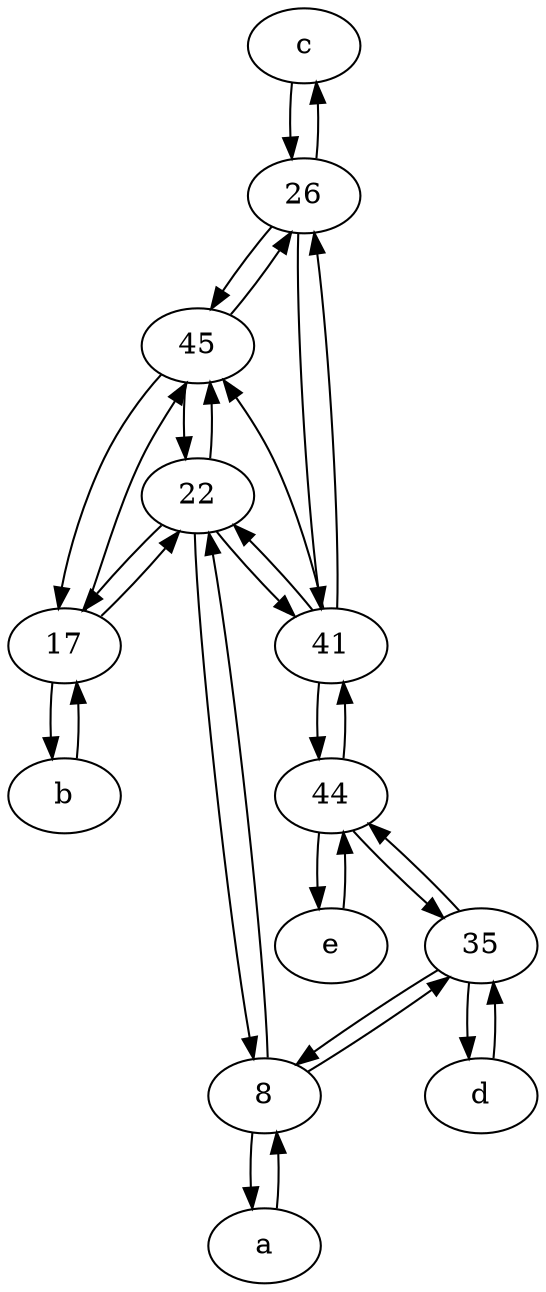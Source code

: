 digraph  {
	c [pos="20,10!"];
	26;
	41;
	17;
	45;
	8;
	44;
	35;
	b [pos="50,20!"];
	d [pos="20,30!"];
	e [pos="30,50!"];
	a [pos="40,10!"];
	22;
	a -> 8;
	41 -> 22;
	c -> 26;
	d -> 35;
	41 -> 26;
	26 -> 41;
	b -> 17;
	41 -> 45;
	44 -> 41;
	22 -> 45;
	17 -> 22;
	8 -> a;
	35 -> 44;
	44 -> e;
	22 -> 8;
	26 -> 45;
	45 -> 26;
	22 -> 41;
	e -> 44;
	17 -> 45;
	35 -> d;
	26 -> c;
	17 -> b;
	8 -> 35;
	35 -> 8;
	41 -> 44;
	22 -> 17;
	8 -> 22;
	45 -> 22;
	44 -> 35;
	45 -> 17;

	}
